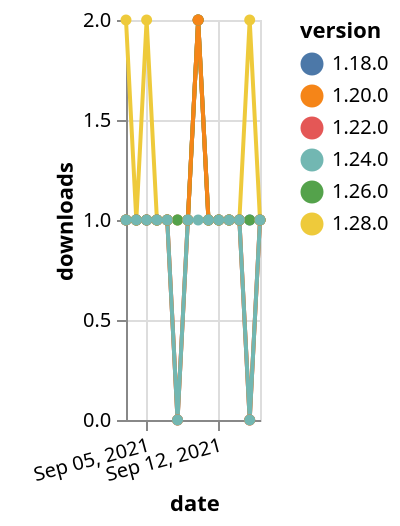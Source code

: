 {"$schema": "https://vega.github.io/schema/vega-lite/v5.json", "description": "A simple bar chart with embedded data.", "data": {"values": [{"date": "2021-09-03", "total": 206, "delta": 1, "version": "1.18.0"}, {"date": "2021-09-04", "total": 207, "delta": 1, "version": "1.18.0"}, {"date": "2021-09-05", "total": 208, "delta": 1, "version": "1.18.0"}, {"date": "2021-09-06", "total": 209, "delta": 1, "version": "1.18.0"}, {"date": "2021-09-07", "total": 210, "delta": 1, "version": "1.18.0"}, {"date": "2021-09-08", "total": 211, "delta": 1, "version": "1.18.0"}, {"date": "2021-09-09", "total": 212, "delta": 1, "version": "1.18.0"}, {"date": "2021-09-10", "total": 214, "delta": 2, "version": "1.18.0"}, {"date": "2021-09-11", "total": 215, "delta": 1, "version": "1.18.0"}, {"date": "2021-09-12", "total": 216, "delta": 1, "version": "1.18.0"}, {"date": "2021-09-13", "total": 217, "delta": 1, "version": "1.18.0"}, {"date": "2021-09-14", "total": 218, "delta": 1, "version": "1.18.0"}, {"date": "2021-09-15", "total": 219, "delta": 1, "version": "1.18.0"}, {"date": "2021-09-16", "total": 220, "delta": 1, "version": "1.18.0"}, {"date": "2021-09-03", "total": 174, "delta": 1, "version": "1.22.0"}, {"date": "2021-09-04", "total": 175, "delta": 1, "version": "1.22.0"}, {"date": "2021-09-05", "total": 176, "delta": 1, "version": "1.22.0"}, {"date": "2021-09-06", "total": 177, "delta": 1, "version": "1.22.0"}, {"date": "2021-09-07", "total": 178, "delta": 1, "version": "1.22.0"}, {"date": "2021-09-08", "total": 178, "delta": 0, "version": "1.22.0"}, {"date": "2021-09-09", "total": 179, "delta": 1, "version": "1.22.0"}, {"date": "2021-09-10", "total": 181, "delta": 2, "version": "1.22.0"}, {"date": "2021-09-11", "total": 182, "delta": 1, "version": "1.22.0"}, {"date": "2021-09-12", "total": 183, "delta": 1, "version": "1.22.0"}, {"date": "2021-09-13", "total": 184, "delta": 1, "version": "1.22.0"}, {"date": "2021-09-14", "total": 185, "delta": 1, "version": "1.22.0"}, {"date": "2021-09-15", "total": 185, "delta": 0, "version": "1.22.0"}, {"date": "2021-09-16", "total": 186, "delta": 1, "version": "1.22.0"}, {"date": "2021-09-03", "total": 118, "delta": 2, "version": "1.28.0"}, {"date": "2021-09-04", "total": 119, "delta": 1, "version": "1.28.0"}, {"date": "2021-09-05", "total": 121, "delta": 2, "version": "1.28.0"}, {"date": "2021-09-06", "total": 122, "delta": 1, "version": "1.28.0"}, {"date": "2021-09-07", "total": 123, "delta": 1, "version": "1.28.0"}, {"date": "2021-09-08", "total": 124, "delta": 1, "version": "1.28.0"}, {"date": "2021-09-09", "total": 125, "delta": 1, "version": "1.28.0"}, {"date": "2021-09-10", "total": 127, "delta": 2, "version": "1.28.0"}, {"date": "2021-09-11", "total": 128, "delta": 1, "version": "1.28.0"}, {"date": "2021-09-12", "total": 129, "delta": 1, "version": "1.28.0"}, {"date": "2021-09-13", "total": 130, "delta": 1, "version": "1.28.0"}, {"date": "2021-09-14", "total": 131, "delta": 1, "version": "1.28.0"}, {"date": "2021-09-15", "total": 133, "delta": 2, "version": "1.28.0"}, {"date": "2021-09-16", "total": 134, "delta": 1, "version": "1.28.0"}, {"date": "2021-09-03", "total": 178, "delta": 1, "version": "1.26.0"}, {"date": "2021-09-04", "total": 179, "delta": 1, "version": "1.26.0"}, {"date": "2021-09-05", "total": 180, "delta": 1, "version": "1.26.0"}, {"date": "2021-09-06", "total": 181, "delta": 1, "version": "1.26.0"}, {"date": "2021-09-07", "total": 182, "delta": 1, "version": "1.26.0"}, {"date": "2021-09-08", "total": 183, "delta": 1, "version": "1.26.0"}, {"date": "2021-09-09", "total": 184, "delta": 1, "version": "1.26.0"}, {"date": "2021-09-10", "total": 186, "delta": 2, "version": "1.26.0"}, {"date": "2021-09-11", "total": 187, "delta": 1, "version": "1.26.0"}, {"date": "2021-09-12", "total": 188, "delta": 1, "version": "1.26.0"}, {"date": "2021-09-13", "total": 189, "delta": 1, "version": "1.26.0"}, {"date": "2021-09-14", "total": 190, "delta": 1, "version": "1.26.0"}, {"date": "2021-09-15", "total": 191, "delta": 1, "version": "1.26.0"}, {"date": "2021-09-16", "total": 192, "delta": 1, "version": "1.26.0"}, {"date": "2021-09-03", "total": 303, "delta": 1, "version": "1.20.0"}, {"date": "2021-09-04", "total": 304, "delta": 1, "version": "1.20.0"}, {"date": "2021-09-05", "total": 305, "delta": 1, "version": "1.20.0"}, {"date": "2021-09-06", "total": 306, "delta": 1, "version": "1.20.0"}, {"date": "2021-09-07", "total": 307, "delta": 1, "version": "1.20.0"}, {"date": "2021-09-08", "total": 307, "delta": 0, "version": "1.20.0"}, {"date": "2021-09-09", "total": 308, "delta": 1, "version": "1.20.0"}, {"date": "2021-09-10", "total": 310, "delta": 2, "version": "1.20.0"}, {"date": "2021-09-11", "total": 311, "delta": 1, "version": "1.20.0"}, {"date": "2021-09-12", "total": 312, "delta": 1, "version": "1.20.0"}, {"date": "2021-09-13", "total": 313, "delta": 1, "version": "1.20.0"}, {"date": "2021-09-14", "total": 314, "delta": 1, "version": "1.20.0"}, {"date": "2021-09-15", "total": 314, "delta": 0, "version": "1.20.0"}, {"date": "2021-09-16", "total": 315, "delta": 1, "version": "1.20.0"}, {"date": "2021-09-03", "total": 154, "delta": 1, "version": "1.24.0"}, {"date": "2021-09-04", "total": 155, "delta": 1, "version": "1.24.0"}, {"date": "2021-09-05", "total": 156, "delta": 1, "version": "1.24.0"}, {"date": "2021-09-06", "total": 157, "delta": 1, "version": "1.24.0"}, {"date": "2021-09-07", "total": 158, "delta": 1, "version": "1.24.0"}, {"date": "2021-09-08", "total": 158, "delta": 0, "version": "1.24.0"}, {"date": "2021-09-09", "total": 159, "delta": 1, "version": "1.24.0"}, {"date": "2021-09-10", "total": 160, "delta": 1, "version": "1.24.0"}, {"date": "2021-09-11", "total": 161, "delta": 1, "version": "1.24.0"}, {"date": "2021-09-12", "total": 162, "delta": 1, "version": "1.24.0"}, {"date": "2021-09-13", "total": 163, "delta": 1, "version": "1.24.0"}, {"date": "2021-09-14", "total": 164, "delta": 1, "version": "1.24.0"}, {"date": "2021-09-15", "total": 164, "delta": 0, "version": "1.24.0"}, {"date": "2021-09-16", "total": 165, "delta": 1, "version": "1.24.0"}]}, "width": "container", "mark": {"type": "line", "point": {"filled": true}}, "encoding": {"x": {"field": "date", "type": "temporal", "timeUnit": "yearmonthdate", "title": "date", "axis": {"labelAngle": -15}}, "y": {"field": "delta", "type": "quantitative", "title": "downloads"}, "color": {"field": "version", "type": "nominal"}, "tooltip": {"field": "delta"}}}